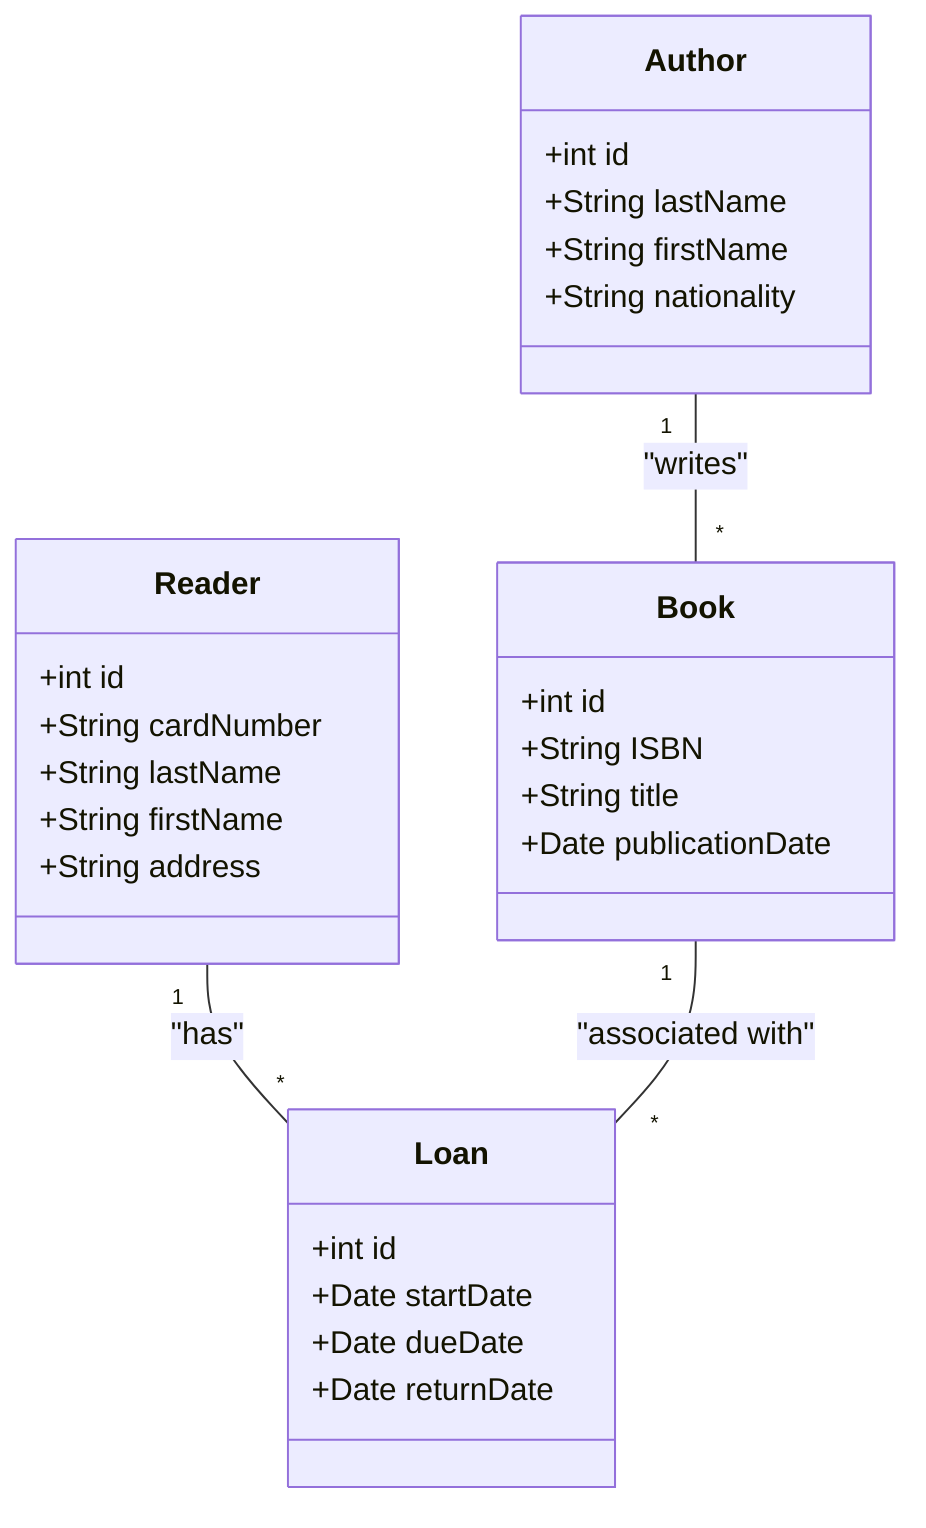 classDiagram
  class Book {
    +int id
    +String ISBN
    +String title
    +Date publicationDate
  }

  class Loan {
    +int id
    +Date startDate
    +Date dueDate
    +Date returnDate
  }

  class Author {
    +int id
    +String lastName
    +String firstName
    +String nationality
  }

  class Reader {
    +int id
    +String cardNumber
    +String lastName
    +String firstName
    +String address
  }

  %% Relations
  Reader "1" -- "*" Loan : "has"
  Book "1" -- "*" Loan : "associated with"
  Author "1" -- "*" Book : "writes"
